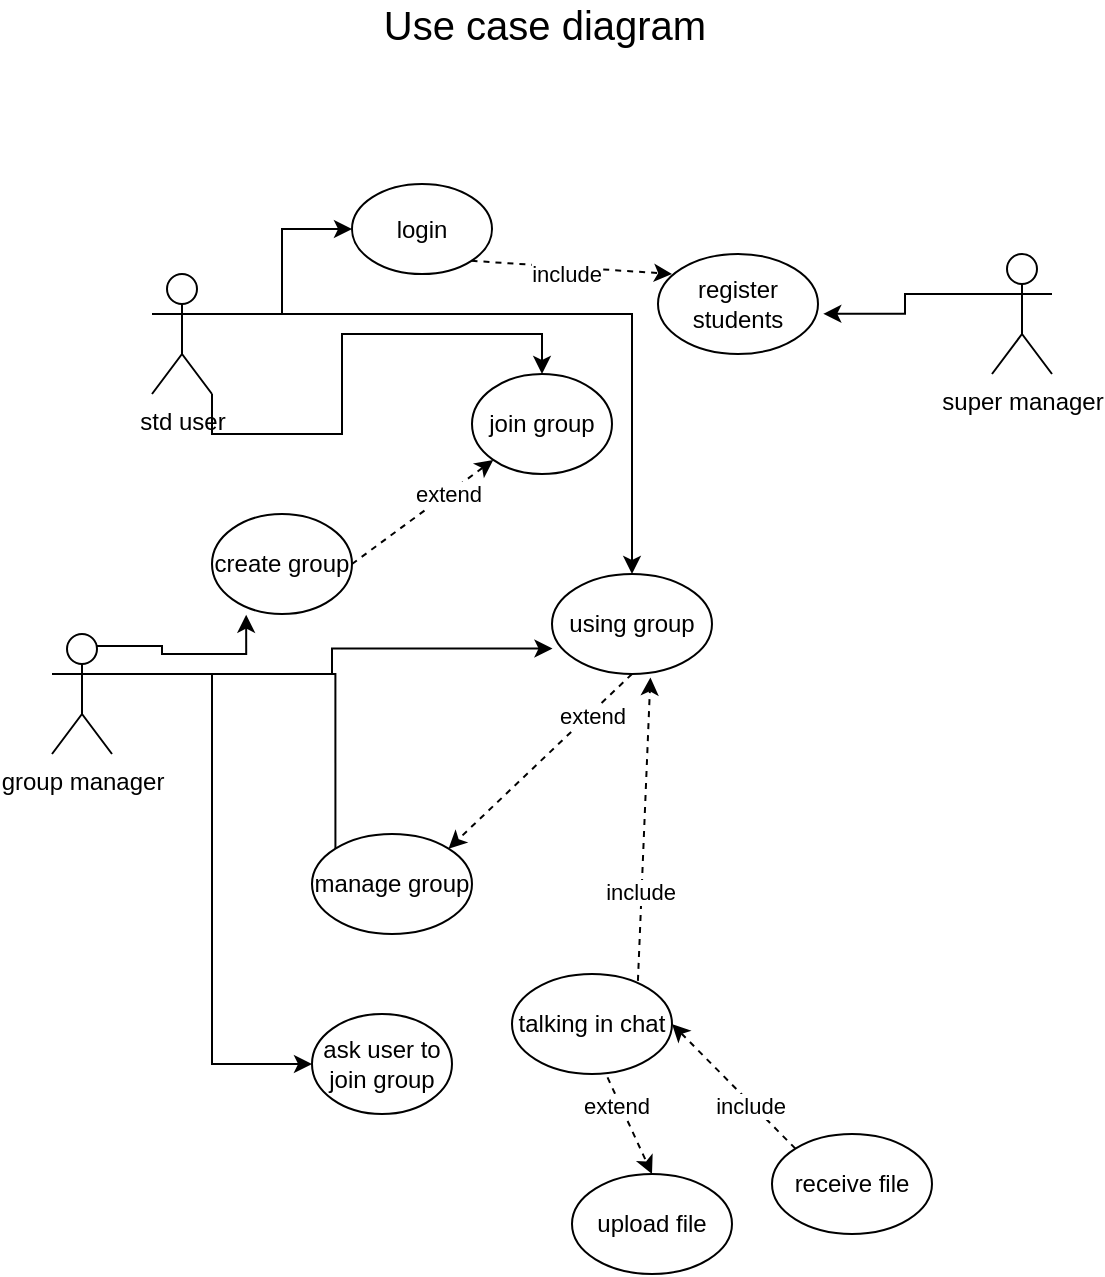 <mxfile>
    <diagram id="0mdjx78xJxZFD-WzWbc_" name="Page-1">
        <mxGraphModel dx="599" dy="514" grid="1" gridSize="10" guides="1" tooltips="1" connect="1" arrows="1" fold="1" page="1" pageScale="1" pageWidth="827" pageHeight="1169" math="0" shadow="0">
            <root>
                <mxCell id="0"/>
                <mxCell id="1" parent="0"/>
                <mxCell id="9" style="edgeStyle=orthogonalEdgeStyle;rounded=0;orthogonalLoop=1;jettySize=auto;html=1;exitX=1;exitY=0.333;exitDx=0;exitDy=0;exitPerimeter=0;" parent="1" source="3" target="7" edge="1">
                    <mxGeometry relative="1" as="geometry"/>
                </mxCell>
                <mxCell id="35" style="edgeStyle=orthogonalEdgeStyle;rounded=0;orthogonalLoop=1;jettySize=auto;html=1;exitX=1;exitY=0.333;exitDx=0;exitDy=0;exitPerimeter=0;" parent="1" source="3" target="33" edge="1">
                    <mxGeometry relative="1" as="geometry"/>
                </mxCell>
                <mxCell id="39" style="edgeStyle=orthogonalEdgeStyle;rounded=0;orthogonalLoop=1;jettySize=auto;html=1;exitX=1;exitY=1;exitDx=0;exitDy=0;exitPerimeter=0;entryX=0.5;entryY=0;entryDx=0;entryDy=0;" parent="1" source="3" target="38" edge="1">
                    <mxGeometry relative="1" as="geometry"/>
                </mxCell>
                <mxCell id="3" value="std user" style="shape=umlActor;verticalLabelPosition=bottom;verticalAlign=top;html=1;outlineConnect=0;" parent="1" vertex="1">
                    <mxGeometry x="214" y="205" width="30" height="60" as="geometry"/>
                </mxCell>
                <mxCell id="8" style="edgeStyle=orthogonalEdgeStyle;rounded=0;orthogonalLoop=1;jettySize=auto;html=1;exitX=1;exitY=0.333;exitDx=0;exitDy=0;exitPerimeter=0;entryX=0.003;entryY=0.745;entryDx=0;entryDy=0;entryPerimeter=0;" parent="1" source="4" target="7" edge="1">
                    <mxGeometry relative="1" as="geometry"/>
                </mxCell>
                <mxCell id="11" style="edgeStyle=orthogonalEdgeStyle;rounded=0;orthogonalLoop=1;jettySize=auto;html=1;exitX=1;exitY=0.333;exitDx=0;exitDy=0;exitPerimeter=0;entryX=0;entryY=1;entryDx=0;entryDy=0;" parent="1" source="4" target="10" edge="1">
                    <mxGeometry relative="1" as="geometry"/>
                </mxCell>
                <mxCell id="42" style="edgeStyle=orthogonalEdgeStyle;rounded=0;orthogonalLoop=1;jettySize=auto;html=1;exitX=0.75;exitY=0.1;exitDx=0;exitDy=0;exitPerimeter=0;entryX=0.244;entryY=1.007;entryDx=0;entryDy=0;entryPerimeter=0;" parent="1" source="4" target="40" edge="1">
                    <mxGeometry relative="1" as="geometry"/>
                </mxCell>
                <mxCell id="45" style="edgeStyle=orthogonalEdgeStyle;rounded=0;orthogonalLoop=1;jettySize=auto;html=1;exitX=1;exitY=0.333;exitDx=0;exitDy=0;exitPerimeter=0;entryX=0;entryY=0.5;entryDx=0;entryDy=0;" parent="1" source="4" target="44" edge="1">
                    <mxGeometry relative="1" as="geometry"/>
                </mxCell>
                <mxCell id="4" value="group manager" style="shape=umlActor;verticalLabelPosition=bottom;verticalAlign=top;html=1;outlineConnect=0;" parent="1" vertex="1">
                    <mxGeometry x="164" y="385" width="30" height="60" as="geometry"/>
                </mxCell>
                <mxCell id="7" value="using group" style="ellipse;whiteSpace=wrap;html=1;" parent="1" vertex="1">
                    <mxGeometry x="414" y="355" width="80" height="50" as="geometry"/>
                </mxCell>
                <mxCell id="10" value="manage group" style="ellipse;whiteSpace=wrap;html=1;" parent="1" vertex="1">
                    <mxGeometry x="294" y="485" width="80" height="50" as="geometry"/>
                </mxCell>
                <mxCell id="32" style="edgeStyle=orthogonalEdgeStyle;rounded=0;orthogonalLoop=1;jettySize=auto;html=1;exitX=0;exitY=0.333;exitDx=0;exitDy=0;exitPerimeter=0;entryX=1.033;entryY=0.598;entryDx=0;entryDy=0;entryPerimeter=0;" parent="1" source="14" target="31" edge="1">
                    <mxGeometry relative="1" as="geometry"/>
                </mxCell>
                <mxCell id="14" value="super manager" style="shape=umlActor;verticalLabelPosition=bottom;verticalAlign=top;html=1;outlineConnect=0;" parent="1" vertex="1">
                    <mxGeometry x="634" y="195" width="30" height="60" as="geometry"/>
                </mxCell>
                <mxCell id="16" value="talking in chat" style="ellipse;whiteSpace=wrap;html=1;" parent="1" vertex="1">
                    <mxGeometry x="394" y="555" width="80" height="50" as="geometry"/>
                </mxCell>
                <mxCell id="20" value="upload file" style="ellipse;whiteSpace=wrap;html=1;" parent="1" vertex="1">
                    <mxGeometry x="424" y="655" width="80" height="50" as="geometry"/>
                </mxCell>
                <mxCell id="21" value="receive file" style="ellipse;whiteSpace=wrap;html=1;" parent="1" vertex="1">
                    <mxGeometry x="524" y="635" width="80" height="50" as="geometry"/>
                </mxCell>
                <mxCell id="22" value="" style="endArrow=classic;html=1;dashed=1;exitX=0.597;exitY=1.034;exitDx=0;exitDy=0;exitPerimeter=0;entryX=0.5;entryY=0;entryDx=0;entryDy=0;" parent="1" source="16" target="20" edge="1">
                    <mxGeometry width="50" height="50" relative="1" as="geometry">
                        <mxPoint x="427" y="625" as="sourcePoint"/>
                        <mxPoint x="477" y="575" as="targetPoint"/>
                    </mxGeometry>
                </mxCell>
                <mxCell id="28" value="extend" style="edgeLabel;html=1;align=center;verticalAlign=middle;resizable=0;points=[];" parent="22" vertex="1" connectable="0">
                    <mxGeometry x="-0.457" y="-2" relative="1" as="geometry">
                        <mxPoint as="offset"/>
                    </mxGeometry>
                </mxCell>
                <mxCell id="23" value="" style="endArrow=classic;html=1;dashed=1;entryX=1;entryY=0.5;entryDx=0;entryDy=0;exitX=0;exitY=0;exitDx=0;exitDy=0;" parent="1" source="21" target="16" edge="1">
                    <mxGeometry width="50" height="50" relative="1" as="geometry">
                        <mxPoint x="476" y="665" as="sourcePoint"/>
                        <mxPoint x="476" y="615" as="targetPoint"/>
                    </mxGeometry>
                </mxCell>
                <mxCell id="29" value="include" style="edgeLabel;html=1;align=center;verticalAlign=middle;resizable=0;points=[];" parent="23" vertex="1" connectable="0">
                    <mxGeometry x="-0.28" y="1" relative="1" as="geometry">
                        <mxPoint as="offset"/>
                    </mxGeometry>
                </mxCell>
                <mxCell id="27" value="" style="endArrow=classic;html=1;dashed=1;exitX=0.787;exitY=0.069;exitDx=0;exitDy=0;exitPerimeter=0;entryX=0.615;entryY=1.034;entryDx=0;entryDy=0;entryPerimeter=0;" parent="1" source="16" target="7" edge="1">
                    <mxGeometry width="50" height="50" relative="1" as="geometry">
                        <mxPoint x="374" y="595" as="sourcePoint"/>
                        <mxPoint x="424" y="545" as="targetPoint"/>
                    </mxGeometry>
                </mxCell>
                <mxCell id="30" value="include" style="edgeLabel;html=1;align=center;verticalAlign=middle;resizable=0;points=[];" parent="27" vertex="1" connectable="0">
                    <mxGeometry x="-0.406" y="1" relative="1" as="geometry">
                        <mxPoint as="offset"/>
                    </mxGeometry>
                </mxCell>
                <mxCell id="31" value="register students" style="ellipse;whiteSpace=wrap;html=1;" parent="1" vertex="1">
                    <mxGeometry x="467" y="195" width="80" height="50" as="geometry"/>
                </mxCell>
                <mxCell id="33" value="login" style="ellipse;whiteSpace=wrap;html=1;" parent="1" vertex="1">
                    <mxGeometry x="314" y="160" width="70" height="45" as="geometry"/>
                </mxCell>
                <mxCell id="36" value="" style="endArrow=classic;html=1;dashed=1;exitX=1;exitY=1;exitDx=0;exitDy=0;" parent="1" source="33" edge="1">
                    <mxGeometry width="50" height="50" relative="1" as="geometry">
                        <mxPoint x="424" y="265" as="sourcePoint"/>
                        <mxPoint x="474" y="205" as="targetPoint"/>
                    </mxGeometry>
                </mxCell>
                <mxCell id="37" value="include" style="edgeLabel;html=1;align=center;verticalAlign=middle;resizable=0;points=[];" parent="36" vertex="1" connectable="0">
                    <mxGeometry x="0.443" y="2" relative="1" as="geometry">
                        <mxPoint x="-25" y="4" as="offset"/>
                    </mxGeometry>
                </mxCell>
                <mxCell id="38" value="join group" style="ellipse;whiteSpace=wrap;html=1;" parent="1" vertex="1">
                    <mxGeometry x="374" y="255" width="70" height="50" as="geometry"/>
                </mxCell>
                <mxCell id="40" value="create group" style="ellipse;whiteSpace=wrap;html=1;" parent="1" vertex="1">
                    <mxGeometry x="244" y="325" width="70" height="50" as="geometry"/>
                </mxCell>
                <mxCell id="41" value="" style="endArrow=classic;html=1;dashed=1;exitX=1;exitY=0.5;exitDx=0;exitDy=0;" parent="1" source="40" target="38" edge="1">
                    <mxGeometry width="50" height="50" relative="1" as="geometry">
                        <mxPoint x="384" y="335" as="sourcePoint"/>
                        <mxPoint x="434" y="285" as="targetPoint"/>
                    </mxGeometry>
                </mxCell>
                <mxCell id="43" value="extend" style="edgeLabel;html=1;align=center;verticalAlign=middle;resizable=0;points=[];" parent="41" vertex="1" connectable="0">
                    <mxGeometry x="0.374" y="1" relative="1" as="geometry">
                        <mxPoint y="1" as="offset"/>
                    </mxGeometry>
                </mxCell>
                <mxCell id="44" value="ask user to join group" style="ellipse;whiteSpace=wrap;html=1;" parent="1" vertex="1">
                    <mxGeometry x="294" y="575" width="70" height="50" as="geometry"/>
                </mxCell>
                <mxCell id="46" value="" style="endArrow=classic;html=1;dashed=1;entryX=1;entryY=0;entryDx=0;entryDy=0;exitX=0.5;exitY=1;exitDx=0;exitDy=0;" parent="1" source="7" target="10" edge="1">
                    <mxGeometry width="50" height="50" relative="1" as="geometry">
                        <mxPoint x="384" y="465" as="sourcePoint"/>
                        <mxPoint x="434" y="415" as="targetPoint"/>
                    </mxGeometry>
                </mxCell>
                <mxCell id="47" value="extend" style="edgeLabel;html=1;align=center;verticalAlign=middle;resizable=0;points=[];" parent="46" vertex="1" connectable="0">
                    <mxGeometry x="-0.548" y="1" relative="1" as="geometry">
                        <mxPoint as="offset"/>
                    </mxGeometry>
                </mxCell>
                <mxCell id="48" value="&lt;font style=&quot;font-size: 20px&quot;&gt;Use case diagram&lt;/font&gt;" style="text;html=1;align=center;verticalAlign=middle;resizable=0;points=[];autosize=1;strokeColor=none;" vertex="1" parent="1">
                    <mxGeometry x="320" y="70" width="180" height="20" as="geometry"/>
                </mxCell>
            </root>
        </mxGraphModel>
    </diagram>
</mxfile>